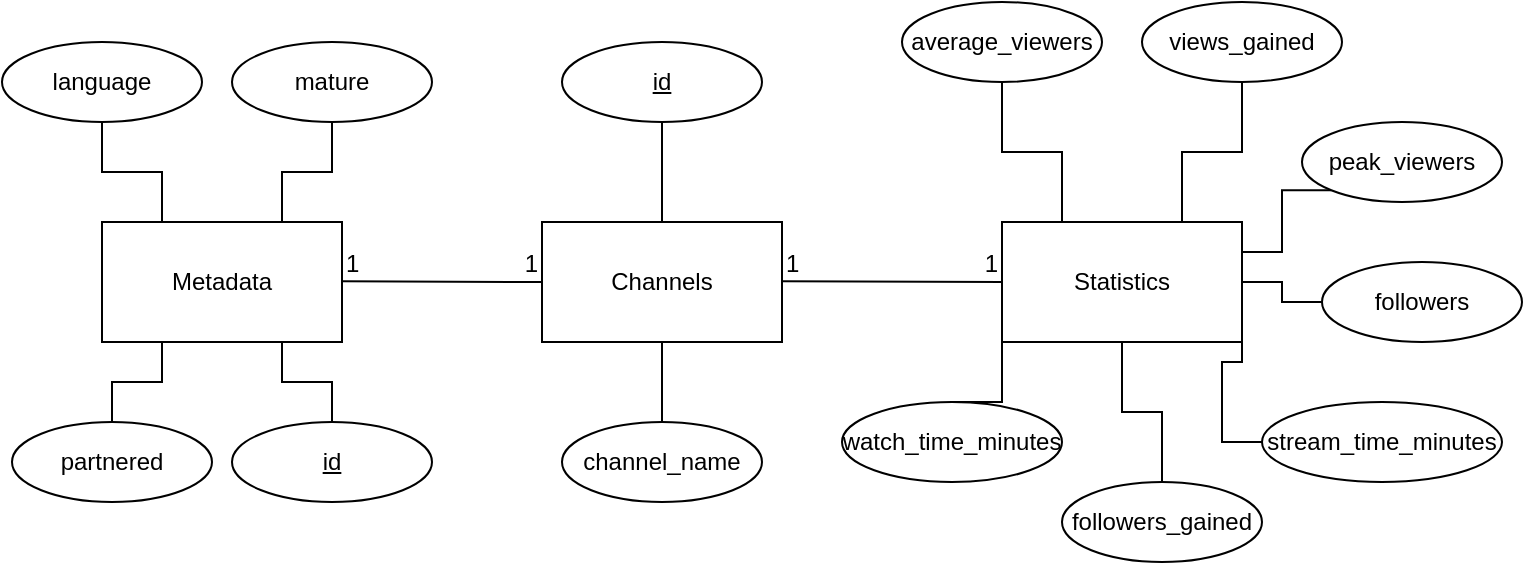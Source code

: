 <mxfile version="24.2.8" type="github">
  <diagram name="Page-1" id="RsbpstBdeYaI3uLPqy3J">
    <mxGraphModel dx="1499" dy="827" grid="1" gridSize="10" guides="1" tooltips="1" connect="1" arrows="1" fold="1" page="1" pageScale="1" pageWidth="850" pageHeight="400" math="0" shadow="0">
      <root>
        <mxCell id="0" />
        <mxCell id="1" parent="0" />
        <mxCell id="Aa7IE_unNv0BqzbSFBqd-1" value="&lt;div&gt;Channels&lt;/div&gt;" style="rounded=0;whiteSpace=wrap;html=1;" vertex="1" parent="1">
          <mxGeometry x="315" y="170" width="120" height="60" as="geometry" />
        </mxCell>
        <mxCell id="Aa7IE_unNv0BqzbSFBqd-2" value="&lt;div&gt;Metadata&lt;/div&gt;" style="rounded=0;whiteSpace=wrap;html=1;" vertex="1" parent="1">
          <mxGeometry x="95" y="170" width="120" height="60" as="geometry" />
        </mxCell>
        <mxCell id="Aa7IE_unNv0BqzbSFBqd-3" value="Statistics" style="rounded=0;whiteSpace=wrap;html=1;" vertex="1" parent="1">
          <mxGeometry x="545" y="170" width="120" height="60" as="geometry" />
        </mxCell>
        <mxCell id="Aa7IE_unNv0BqzbSFBqd-31" style="edgeStyle=orthogonalEdgeStyle;rounded=0;orthogonalLoop=1;jettySize=auto;html=1;exitX=0.5;exitY=1;exitDx=0;exitDy=0;endArrow=none;endFill=0;" edge="1" parent="1" source="Aa7IE_unNv0BqzbSFBqd-4" target="Aa7IE_unNv0BqzbSFBqd-1">
          <mxGeometry relative="1" as="geometry" />
        </mxCell>
        <mxCell id="Aa7IE_unNv0BqzbSFBqd-4" value="&lt;div&gt;id&lt;/div&gt;" style="ellipse;whiteSpace=wrap;html=1;align=center;fontStyle=4;" vertex="1" parent="1">
          <mxGeometry x="325" y="80" width="100" height="40" as="geometry" />
        </mxCell>
        <mxCell id="Aa7IE_unNv0BqzbSFBqd-32" style="edgeStyle=orthogonalEdgeStyle;rounded=0;orthogonalLoop=1;jettySize=auto;html=1;exitX=0.5;exitY=0;exitDx=0;exitDy=0;entryX=0.5;entryY=1;entryDx=0;entryDy=0;endArrow=none;endFill=0;" edge="1" parent="1" source="Aa7IE_unNv0BqzbSFBqd-7" target="Aa7IE_unNv0BqzbSFBqd-1">
          <mxGeometry relative="1" as="geometry" />
        </mxCell>
        <mxCell id="Aa7IE_unNv0BqzbSFBqd-7" value="&lt;div&gt;channel_name&lt;/div&gt;" style="ellipse;whiteSpace=wrap;html=1;align=center;" vertex="1" parent="1">
          <mxGeometry x="325" y="270" width="100" height="40" as="geometry" />
        </mxCell>
        <mxCell id="Aa7IE_unNv0BqzbSFBqd-30" style="edgeStyle=orthogonalEdgeStyle;rounded=0;orthogonalLoop=1;jettySize=auto;html=1;exitX=0.5;exitY=0;exitDx=0;exitDy=0;entryX=0.75;entryY=1;entryDx=0;entryDy=0;endArrow=none;endFill=0;" edge="1" parent="1" source="Aa7IE_unNv0BqzbSFBqd-8" target="Aa7IE_unNv0BqzbSFBqd-2">
          <mxGeometry relative="1" as="geometry" />
        </mxCell>
        <mxCell id="Aa7IE_unNv0BqzbSFBqd-8" value="&lt;div&gt;id&lt;/div&gt;" style="ellipse;whiteSpace=wrap;html=1;align=center;fontStyle=4;" vertex="1" parent="1">
          <mxGeometry x="160" y="270" width="100" height="40" as="geometry" />
        </mxCell>
        <mxCell id="Aa7IE_unNv0BqzbSFBqd-29" style="edgeStyle=orthogonalEdgeStyle;rounded=0;orthogonalLoop=1;jettySize=auto;html=1;exitX=0.5;exitY=0;exitDx=0;exitDy=0;entryX=0.25;entryY=1;entryDx=0;entryDy=0;endArrow=none;endFill=0;" edge="1" parent="1" source="Aa7IE_unNv0BqzbSFBqd-9" target="Aa7IE_unNv0BqzbSFBqd-2">
          <mxGeometry relative="1" as="geometry" />
        </mxCell>
        <mxCell id="Aa7IE_unNv0BqzbSFBqd-9" value="partnered" style="ellipse;whiteSpace=wrap;html=1;align=center;" vertex="1" parent="1">
          <mxGeometry x="50" y="270" width="100" height="40" as="geometry" />
        </mxCell>
        <mxCell id="Aa7IE_unNv0BqzbSFBqd-28" style="edgeStyle=orthogonalEdgeStyle;rounded=0;orthogonalLoop=1;jettySize=auto;html=1;exitX=0.5;exitY=1;exitDx=0;exitDy=0;entryX=0.75;entryY=0;entryDx=0;entryDy=0;endArrow=none;endFill=0;" edge="1" parent="1" source="Aa7IE_unNv0BqzbSFBqd-10" target="Aa7IE_unNv0BqzbSFBqd-2">
          <mxGeometry relative="1" as="geometry" />
        </mxCell>
        <mxCell id="Aa7IE_unNv0BqzbSFBqd-10" value="mature" style="ellipse;whiteSpace=wrap;html=1;align=center;" vertex="1" parent="1">
          <mxGeometry x="160" y="80" width="100" height="40" as="geometry" />
        </mxCell>
        <mxCell id="Aa7IE_unNv0BqzbSFBqd-27" style="edgeStyle=orthogonalEdgeStyle;rounded=0;orthogonalLoop=1;jettySize=auto;html=1;exitX=0.5;exitY=1;exitDx=0;exitDy=0;entryX=0.25;entryY=0;entryDx=0;entryDy=0;endArrow=none;endFill=0;" edge="1" parent="1" source="Aa7IE_unNv0BqzbSFBqd-11" target="Aa7IE_unNv0BqzbSFBqd-2">
          <mxGeometry relative="1" as="geometry" />
        </mxCell>
        <mxCell id="Aa7IE_unNv0BqzbSFBqd-11" value="language" style="ellipse;whiteSpace=wrap;html=1;align=center;" vertex="1" parent="1">
          <mxGeometry x="45" y="80" width="100" height="40" as="geometry" />
        </mxCell>
        <mxCell id="Aa7IE_unNv0BqzbSFBqd-39" style="edgeStyle=orthogonalEdgeStyle;rounded=0;orthogonalLoop=1;jettySize=auto;html=1;exitX=0.5;exitY=0;exitDx=0;exitDy=0;entryX=0;entryY=1;entryDx=0;entryDy=0;endArrow=none;endFill=0;" edge="1" parent="1" source="Aa7IE_unNv0BqzbSFBqd-12" target="Aa7IE_unNv0BqzbSFBqd-3">
          <mxGeometry relative="1" as="geometry" />
        </mxCell>
        <mxCell id="Aa7IE_unNv0BqzbSFBqd-12" value="watch_time_minutes" style="ellipse;whiteSpace=wrap;html=1;align=center;" vertex="1" parent="1">
          <mxGeometry x="465" y="260" width="110" height="40" as="geometry" />
        </mxCell>
        <mxCell id="Aa7IE_unNv0BqzbSFBqd-37" style="edgeStyle=orthogonalEdgeStyle;rounded=0;orthogonalLoop=1;jettySize=auto;html=1;exitX=0;exitY=0.5;exitDx=0;exitDy=0;entryX=1;entryY=1;entryDx=0;entryDy=0;endArrow=none;endFill=0;" edge="1" parent="1" source="Aa7IE_unNv0BqzbSFBqd-13" target="Aa7IE_unNv0BqzbSFBqd-3">
          <mxGeometry relative="1" as="geometry" />
        </mxCell>
        <mxCell id="Aa7IE_unNv0BqzbSFBqd-13" value="stream_time_minutes" style="ellipse;whiteSpace=wrap;html=1;align=center;" vertex="1" parent="1">
          <mxGeometry x="675" y="260" width="120" height="40" as="geometry" />
        </mxCell>
        <mxCell id="Aa7IE_unNv0BqzbSFBqd-35" style="edgeStyle=orthogonalEdgeStyle;rounded=0;orthogonalLoop=1;jettySize=auto;html=1;exitX=0;exitY=1;exitDx=0;exitDy=0;entryX=1;entryY=0.25;entryDx=0;entryDy=0;endArrow=none;endFill=0;" edge="1" parent="1" source="Aa7IE_unNv0BqzbSFBqd-15" target="Aa7IE_unNv0BqzbSFBqd-3">
          <mxGeometry relative="1" as="geometry">
            <Array as="points">
              <mxPoint x="685" y="154" />
              <mxPoint x="685" y="185" />
            </Array>
          </mxGeometry>
        </mxCell>
        <mxCell id="Aa7IE_unNv0BqzbSFBqd-15" value="peak_viewers" style="ellipse;whiteSpace=wrap;html=1;align=center;" vertex="1" parent="1">
          <mxGeometry x="695" y="120" width="100" height="40" as="geometry" />
        </mxCell>
        <mxCell id="Aa7IE_unNv0BqzbSFBqd-33" style="edgeStyle=orthogonalEdgeStyle;rounded=0;orthogonalLoop=1;jettySize=auto;html=1;exitX=0.5;exitY=1;exitDx=0;exitDy=0;entryX=0.25;entryY=0;entryDx=0;entryDy=0;endArrow=none;endFill=0;" edge="1" parent="1" source="Aa7IE_unNv0BqzbSFBqd-16" target="Aa7IE_unNv0BqzbSFBqd-3">
          <mxGeometry relative="1" as="geometry" />
        </mxCell>
        <mxCell id="Aa7IE_unNv0BqzbSFBqd-16" value="average_viewers" style="ellipse;whiteSpace=wrap;html=1;align=center;" vertex="1" parent="1">
          <mxGeometry x="495" y="60" width="100" height="40" as="geometry" />
        </mxCell>
        <mxCell id="Aa7IE_unNv0BqzbSFBqd-34" style="edgeStyle=orthogonalEdgeStyle;rounded=0;orthogonalLoop=1;jettySize=auto;html=1;exitX=0.5;exitY=1;exitDx=0;exitDy=0;entryX=0.75;entryY=0;entryDx=0;entryDy=0;endArrow=none;endFill=0;" edge="1" parent="1" source="Aa7IE_unNv0BqzbSFBqd-17" target="Aa7IE_unNv0BqzbSFBqd-3">
          <mxGeometry relative="1" as="geometry" />
        </mxCell>
        <mxCell id="Aa7IE_unNv0BqzbSFBqd-17" value="views_gained" style="ellipse;whiteSpace=wrap;html=1;align=center;" vertex="1" parent="1">
          <mxGeometry x="615" y="60" width="100" height="40" as="geometry" />
        </mxCell>
        <mxCell id="Aa7IE_unNv0BqzbSFBqd-36" style="edgeStyle=orthogonalEdgeStyle;rounded=0;orthogonalLoop=1;jettySize=auto;html=1;exitX=0;exitY=0.5;exitDx=0;exitDy=0;endArrow=none;endFill=0;" edge="1" parent="1" source="Aa7IE_unNv0BqzbSFBqd-18" target="Aa7IE_unNv0BqzbSFBqd-3">
          <mxGeometry relative="1" as="geometry" />
        </mxCell>
        <mxCell id="Aa7IE_unNv0BqzbSFBqd-18" value="followers" style="ellipse;whiteSpace=wrap;html=1;align=center;" vertex="1" parent="1">
          <mxGeometry x="705" y="190" width="100" height="40" as="geometry" />
        </mxCell>
        <mxCell id="Aa7IE_unNv0BqzbSFBqd-38" style="edgeStyle=orthogonalEdgeStyle;rounded=0;orthogonalLoop=1;jettySize=auto;html=1;exitX=0.5;exitY=0;exitDx=0;exitDy=0;entryX=0.5;entryY=1;entryDx=0;entryDy=0;endArrow=none;endFill=0;" edge="1" parent="1" source="Aa7IE_unNv0BqzbSFBqd-19" target="Aa7IE_unNv0BqzbSFBqd-3">
          <mxGeometry relative="1" as="geometry" />
        </mxCell>
        <mxCell id="Aa7IE_unNv0BqzbSFBqd-19" value="followers_gained" style="ellipse;whiteSpace=wrap;html=1;align=center;" vertex="1" parent="1">
          <mxGeometry x="575" y="300" width="100" height="40" as="geometry" />
        </mxCell>
        <mxCell id="Aa7IE_unNv0BqzbSFBqd-20" value="" style="endArrow=none;html=1;rounded=0;entryX=0;entryY=0.5;entryDx=0;entryDy=0;" edge="1" parent="1" target="Aa7IE_unNv0BqzbSFBqd-1">
          <mxGeometry relative="1" as="geometry">
            <mxPoint x="215" y="199.66" as="sourcePoint" />
            <mxPoint x="305" y="200" as="targetPoint" />
          </mxGeometry>
        </mxCell>
        <mxCell id="Aa7IE_unNv0BqzbSFBqd-21" value="1" style="resizable=0;html=1;whiteSpace=wrap;align=left;verticalAlign=bottom;" connectable="0" vertex="1" parent="Aa7IE_unNv0BqzbSFBqd-20">
          <mxGeometry x="-1" relative="1" as="geometry" />
        </mxCell>
        <mxCell id="Aa7IE_unNv0BqzbSFBqd-22" value="1" style="resizable=0;html=1;whiteSpace=wrap;align=right;verticalAlign=bottom;" connectable="0" vertex="1" parent="Aa7IE_unNv0BqzbSFBqd-20">
          <mxGeometry x="1" relative="1" as="geometry" />
        </mxCell>
        <mxCell id="Aa7IE_unNv0BqzbSFBqd-23" value="" style="endArrow=none;html=1;rounded=0;" edge="1" parent="1">
          <mxGeometry relative="1" as="geometry">
            <mxPoint x="435" y="199.66" as="sourcePoint" />
            <mxPoint x="545" y="200" as="targetPoint" />
          </mxGeometry>
        </mxCell>
        <mxCell id="Aa7IE_unNv0BqzbSFBqd-24" value="1" style="resizable=0;html=1;whiteSpace=wrap;align=left;verticalAlign=bottom;" connectable="0" vertex="1" parent="Aa7IE_unNv0BqzbSFBqd-23">
          <mxGeometry x="-1" relative="1" as="geometry" />
        </mxCell>
        <mxCell id="Aa7IE_unNv0BqzbSFBqd-25" value="1" style="resizable=0;html=1;whiteSpace=wrap;align=right;verticalAlign=bottom;" connectable="0" vertex="1" parent="Aa7IE_unNv0BqzbSFBqd-23">
          <mxGeometry x="1" relative="1" as="geometry" />
        </mxCell>
      </root>
    </mxGraphModel>
  </diagram>
</mxfile>
